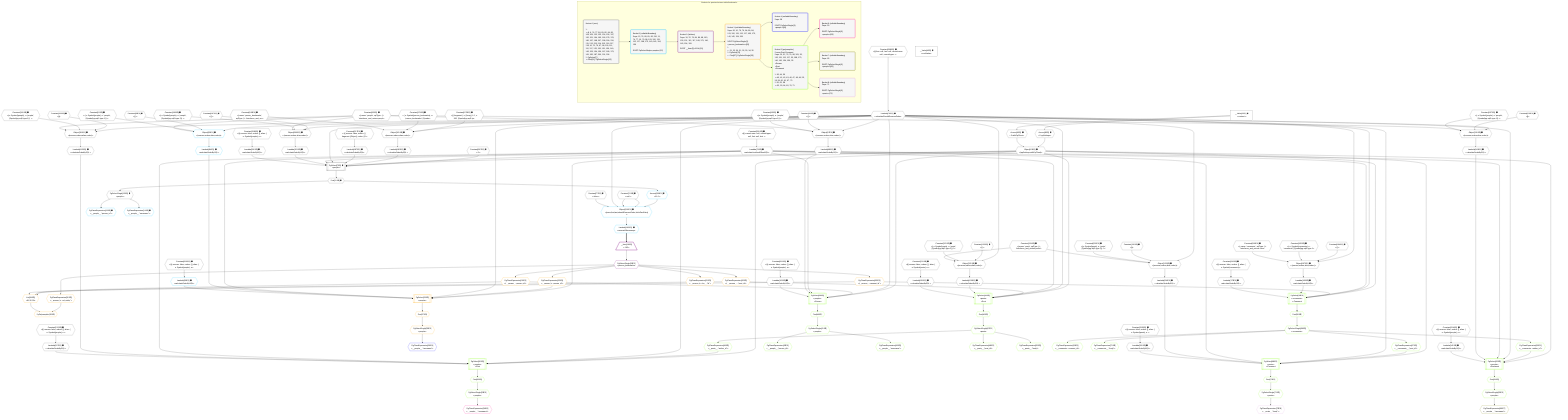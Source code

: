 %%{init: {'themeVariables': { 'fontSize': '12px'}}}%%
graph TD
    classDef path fill:#eee,stroke:#000,color:#000
    classDef plan fill:#fff,stroke-width:1px,color:#000
    classDef itemplan fill:#fff,stroke-width:2px,color:#000
    classDef unbatchedplan fill:#dff,stroke-width:1px,color:#000
    classDef sideeffectplan fill:#fcc,stroke-width:2px,color:#000
    classDef bucket fill:#f6f6f6,color:#000,stroke-width:2px,text-align:left


    %% plan dependencies
    PgSelect7[["PgSelect[7∈0] ➊<br />ᐸpeopleᐳ"]]:::plan
    Object10{{"Object[10∈0] ➊<br />ᐸ{pgSettings,withPgClient}ᐳ"}}:::plan
    Constant207{{"Constant[207∈0] ➊<br />ᐸ2ᐳ"}}:::plan
    Lambda79{{"Lambda[79∈0] ➊<br />ᐸcalculateLimitAndOffsetSQLᐳ"}}:::plan
    Lambda182{{"Lambda[182∈0] ➊<br />ᐸcalculateOrderBySQLᐳ"}}:::plan
    Lambda187{{"Lambda[187∈0] ➊<br />ᐸcalculateOrderBySQLᐳ"}}:::plan
    Lambda76{{"Lambda[76∈0] ➊<br />ᐸcalculateShouldReverseOrderᐳ"}}:::plan
    Lambda201{{"Lambda[201∈0] ➊<br />ᐸcalculateOrderBySQLᐳ"}}:::plan
    Lambda206{{"Lambda[206∈0] ➊<br />ᐸcalculateOrderBySQLᐳ"}}:::plan
    Object10 & Constant207 & Lambda79 & Lambda182 & Lambda187 & Lambda76 & Lambda79 & Lambda201 & Lambda206 --> PgSelect7
    Object97{{"Object[97∈0] ➊<br />ᐸ{reverse,orders,alias,codec}ᐳ"}}:::plan
    Constant94{{"Constant[94∈0] ➊<br />ᐸ[]ᐳ"}}:::plan
    Constant95{{"Constant[95∈0] ➊<br />ᐸ{ s: Symbol(people), n: 'people', [Symbol(pg-sql2-type-1)]: ᐳ"}}:::plan
    Constant82{{"Constant[82∈0] ➊<br />ᐸ{ name: 'people', sqlType: { t: 'interfaces_and_unions.peoplᐳ"}}:::plan
    Lambda76 & Constant94 & Constant95 & Constant82 --> Object97
    Object111{{"Object[111∈0] ➊<br />ᐸ{reverse,orders,alias,codec}ᐳ"}}:::plan
    Constant108{{"Constant[108∈0] ➊<br />ᐸ[]ᐳ"}}:::plan
    Constant109{{"Constant[109∈0] ➊<br />ᐸ{ s: Symbol(people), n: 'people', [Symbol(pg-sql2-type-1)]: ᐳ"}}:::plan
    Lambda76 & Constant108 & Constant109 & Constant82 --> Object111
    Object125{{"Object[125∈0] ➊<br />ᐸ{reverse,orders,alias,codec}ᐳ"}}:::plan
    Constant122{{"Constant[122∈0] ➊<br />ᐸ[]ᐳ"}}:::plan
    Constant123{{"Constant[123∈0] ➊<br />ᐸ{ s: Symbol(posts), n: 'posts', [Symbol(pg-sql2-type-1)]: 'Iᐳ"}}:::plan
    Constant124{{"Constant[124∈0] ➊<br />ᐸ{ name: 'posts', sqlType: { t: 'interfaces_and_unions.posts'ᐳ"}}:::plan
    Lambda76 & Constant122 & Constant123 & Constant124 --> Object125
    Object139{{"Object[139∈0] ➊<br />ᐸ{reverse,orders,alias,codec}ᐳ"}}:::plan
    Constant136{{"Constant[136∈0] ➊<br />ᐸ[]ᐳ"}}:::plan
    Constant137{{"Constant[137∈0] ➊<br />ᐸ{ s: Symbol(people), n: 'people', [Symbol(pg-sql2-type-1)]: ᐳ"}}:::plan
    Lambda76 & Constant136 & Constant137 & Constant82 --> Object139
    Object153{{"Object[153∈0] ➊<br />ᐸ{reverse,orders,alias,codec}ᐳ"}}:::plan
    Constant150{{"Constant[150∈0] ➊<br />ᐸ[]ᐳ"}}:::plan
    Constant151{{"Constant[151∈0] ➊<br />ᐸ{ s: Symbol(posts), n: 'posts', [Symbol(pg-sql2-type-1)]: 'Iᐳ"}}:::plan
    Lambda76 & Constant150 & Constant151 & Constant124 --> Object153
    Object167{{"Object[167∈0] ➊<br />ᐸ{reverse,orders,alias,codec}ᐳ"}}:::plan
    Constant164{{"Constant[164∈0] ➊<br />ᐸ[]ᐳ"}}:::plan
    Constant165{{"Constant[165∈0] ➊<br />ᐸ{ s: Symbol(comments), n: 'comments', [Symbol(pg-sql2-type-1ᐳ"}}:::plan
    Constant166{{"Constant[166∈0] ➊<br />ᐸ{ name: 'comments', sqlType: { t: 'interfaces_and_unions.comᐳ"}}:::plan
    Lambda76 & Constant164 & Constant165 & Constant166 --> Object167
    Object181{{"Object[181∈0] ➊<br />ᐸ{reverse,orders,alias,codec}ᐳ"}}:::plan
    Constant178{{"Constant[178∈0] ➊<br />ᐸ[ { fragment: { n: [Array], f: 0, c: 266, [Symbol(pg-sql2-tyᐳ"}}:::plan
    Constant179{{"Constant[179∈0] ➊<br />ᐸ{ s: Symbol(person_bookmarks), n: 'person_bookmarks', [Symboᐳ"}}:::plan
    Constant180{{"Constant[180∈0] ➊<br />ᐸ{ name: 'person_bookmarks', sqlType: { t: 'interfaces_and_unᐳ"}}:::plan
    Lambda76 & Constant178 & Constant179 & Constant180 --> Object181
    Object200{{"Object[200∈0] ➊<br />ᐸ{reverse,orders,alias,codec}ᐳ"}}:::plan
    Constant197{{"Constant[197∈0] ➊<br />ᐸ[]ᐳ"}}:::plan
    Constant198{{"Constant[198∈0] ➊<br />ᐸ{ s: Symbol(people), n: 'people', [Symbol(pg-sql2-type-1)]: ᐳ"}}:::plan
    Lambda76 & Constant197 & Constant198 & Constant82 --> Object200
    Access8{{"Access[8∈0] ➊<br />ᐸ2.pgSettingsᐳ"}}:::plan
    Access9{{"Access[9∈0] ➊<br />ᐸ2.withPgClientᐳ"}}:::plan
    Access8 & Access9 --> Object10
    __Value2["__Value[2∈0] ➊<br />ᐸcontextᐳ"]:::plan
    __Value2 --> Access8
    __Value2 --> Access9
    First11{{"First[11∈0] ➊"}}:::plan
    PgSelect7 --> First11
    PgSelectSingle12{{"PgSelectSingle[12∈0] ➊<br />ᐸpeopleᐳ"}}:::plan
    First11 --> PgSelectSingle12
    Constant208{{"Constant[208∈0] ➊<br />ᐸ§{ first: null, last: null, cursorLower: null, cursorUpper: ᐳ"}}:::plan
    Constant208 --> Lambda76
    Constant209{{"Constant[209∈0] ➊<br />ᐸ§{ cursorLower: null, cursorUpper: null, first: null, last: ᐳ"}}:::plan
    Constant209 --> Lambda79
    Lambda98{{"Lambda[98∈0] ➊<br />ᐸcalculateOrderBySQLᐳ"}}:::plan
    Object97 --> Lambda98
    Lambda103{{"Lambda[103∈0] ➊<br />ᐸcalculateOrderBySQLᐳ"}}:::plan
    Constant211{{"Constant[211∈0] ➊<br />ᐸ§{ reverse: false, orders: [], alias: { s: Symbol(people), nᐳ"}}:::plan
    Constant211 --> Lambda103
    Lambda112{{"Lambda[112∈0] ➊<br />ᐸcalculateOrderBySQLᐳ"}}:::plan
    Object111 --> Lambda112
    Lambda117{{"Lambda[117∈0] ➊<br />ᐸcalculateOrderBySQLᐳ"}}:::plan
    Constant212{{"Constant[212∈0] ➊<br />ᐸ§{ reverse: false, orders: [], alias: { s: Symbol(people), nᐳ"}}:::plan
    Constant212 --> Lambda117
    Lambda126{{"Lambda[126∈0] ➊<br />ᐸcalculateOrderBySQLᐳ"}}:::plan
    Object125 --> Lambda126
    Lambda131{{"Lambda[131∈0] ➊<br />ᐸcalculateOrderBySQLᐳ"}}:::plan
    Constant213{{"Constant[213∈0] ➊<br />ᐸ§{ reverse: false, orders: [], alias: { s: Symbol(posts), n:ᐳ"}}:::plan
    Constant213 --> Lambda131
    Lambda140{{"Lambda[140∈0] ➊<br />ᐸcalculateOrderBySQLᐳ"}}:::plan
    Object139 --> Lambda140
    Lambda145{{"Lambda[145∈0] ➊<br />ᐸcalculateOrderBySQLᐳ"}}:::plan
    Constant214{{"Constant[214∈0] ➊<br />ᐸ§{ reverse: false, orders: [], alias: { s: Symbol(people), nᐳ"}}:::plan
    Constant214 --> Lambda145
    Lambda154{{"Lambda[154∈0] ➊<br />ᐸcalculateOrderBySQLᐳ"}}:::plan
    Object153 --> Lambda154
    Lambda159{{"Lambda[159∈0] ➊<br />ᐸcalculateOrderBySQLᐳ"}}:::plan
    Constant215{{"Constant[215∈0] ➊<br />ᐸ§{ reverse: false, orders: [], alias: { s: Symbol(posts), n:ᐳ"}}:::plan
    Constant215 --> Lambda159
    Lambda168{{"Lambda[168∈0] ➊<br />ᐸcalculateOrderBySQLᐳ"}}:::plan
    Object167 --> Lambda168
    Lambda173{{"Lambda[173∈0] ➊<br />ᐸcalculateOrderBySQLᐳ"}}:::plan
    Constant216{{"Constant[216∈0] ➊<br />ᐸ§{ reverse: false, orders: [], alias: { s: Symbol(comments),ᐳ"}}:::plan
    Constant216 --> Lambda173
    Object181 --> Lambda182
    Constant217{{"Constant[217∈0] ➊<br />ᐸ§{ reverse: false, orders: [ { fragment: [Object], codec: [Oᐳ"}}:::plan
    Constant217 --> Lambda187
    Object200 --> Lambda201
    Constant218{{"Constant[218∈0] ➊<br />ᐸ§{ reverse: false, orders: [], alias: { s: Symbol(people), nᐳ"}}:::plan
    Constant218 --> Lambda206
    __Value4["__Value[4∈0] ➊<br />ᐸrootValueᐳ"]:::plan
    Constant74{{"Constant[74∈0] ➊<br />ᐸnullᐳ"}}:::plan
    Constant77{{"Constant[77∈0] ➊<br />ᐸfalseᐳ"}}:::plan
    Constant80{{"Constant[80∈0] ➊<br />ᐸ[]ᐳ"}}:::plan
    Constant81{{"Constant[81∈0] ➊<br />ᐸ{ s: Symbol(people), n: 'people', [Symbol(pg-sql2-type-1)]: ᐳ"}}:::plan
    Constant210{{"Constant[210∈0] ➊<br />ᐸ§{ reverse: false, orders: [], alias: { s: Symbol(people), nᐳ"}}:::plan
    Object191{{"Object[191∈1] ➊<br />ᐸ{rows,first,last,shouldReverseOrder,fetchOneExtra}ᐳ"}}:::plan
    Access189{{"Access[189∈1] ➊<br />ᐸ11.0ᐳ"}}:::plan
    Access189 & Constant74 & Constant74 & Lambda76 & Constant77 --> Object191
    Object83{{"Object[83∈1] ➊<br />ᐸ{reverse,orders,alias,codec}ᐳ"}}:::plan
    Lambda76 & Constant80 & Constant81 & Constant82 --> Object83
    PgClassExpression13{{"PgClassExpression[13∈1] ➊<br />ᐸ__people__.”person_id”ᐳ"}}:::plan
    PgSelectSingle12 --> PgClassExpression13
    PgClassExpression14{{"PgClassExpression[14∈1] ➊<br />ᐸ__people__.”username”ᐳ"}}:::plan
    PgSelectSingle12 --> PgClassExpression14
    Lambda84{{"Lambda[84∈1] ➊<br />ᐸcalculateOrderBySQLᐳ"}}:::plan
    Object83 --> Lambda84
    Lambda89{{"Lambda[89∈1] ➊<br />ᐸcalculateOrderBySQLᐳ"}}:::plan
    Constant210 --> Lambda89
    First11 --> Access189
    Lambda192{{"Lambda[192∈1] ➊<br />ᐸreverseIfNecessaryᐳ"}}:::plan
    Object191 --> Lambda192
    __Item19[/"__Item[19∈2]<br />ᐸ192ᐳ"\]:::itemplan
    Lambda192 ==> __Item19
    PgSelectSingle20{{"PgSelectSingle[20∈2]<br />ᐸperson_bookmarksᐳ"}}:::plan
    __Item19 --> PgSelectSingle20
    PgSelect23[["PgSelect[23∈3]<br />ᐸpeopleᐳ"]]:::plan
    PgClassExpression22{{"PgClassExpression[22∈3]<br />ᐸ__person_b...person_id”ᐳ"}}:::plan
    Object10 & PgClassExpression22 & Lambda76 & Lambda79 & Lambda84 & Lambda89 --> PgSelect23
    List34{{"List[34∈3]<br />ᐸ31,32,33ᐳ"}}:::plan
    PgClassExpression31{{"PgClassExpression[31∈3]<br />ᐸ(__person_...person_id”ᐳ"}}:::plan
    PgClassExpression32{{"PgClassExpression[32∈3]<br />ᐸ(__person_....”post_id”ᐳ"}}:::plan
    PgClassExpression33{{"PgClassExpression[33∈3]<br />ᐸ(__person_...omment_id”ᐳ"}}:::plan
    PgClassExpression31 & PgClassExpression32 & PgClassExpression33 --> List34
    PgPolymorphic35{{"PgPolymorphic[35∈3]"}}:::plan
    PgClassExpression30{{"PgClassExpression[30∈3]<br />ᐸ__person_b...ed_entity”ᐳ"}}:::plan
    PgClassExpression30 & List34 --> PgPolymorphic35
    PgClassExpression21{{"PgClassExpression[21∈3]<br />ᐸ__person_b...rks__.”id”ᐳ"}}:::plan
    PgSelectSingle20 --> PgClassExpression21
    PgSelectSingle20 --> PgClassExpression22
    First27{{"First[27∈3]"}}:::plan
    PgSelect23 --> First27
    PgSelectSingle28{{"PgSelectSingle[28∈3]<br />ᐸpeopleᐳ"}}:::plan
    First27 --> PgSelectSingle28
    PgSelectSingle20 --> PgClassExpression30
    PgSelectSingle20 --> PgClassExpression31
    PgSelectSingle20 --> PgClassExpression32
    PgSelectSingle20 --> PgClassExpression33
    PgClassExpression29{{"PgClassExpression[29∈4]<br />ᐸ__people__.”username”ᐳ"}}:::plan
    PgSelectSingle28 --> PgClassExpression29
    PgSelect36[["PgSelect[36∈5]<br />ᐸpeopleᐳ<br />ᐳPerson"]]:::plan
    Object10 & PgClassExpression31 & Lambda76 & Lambda79 & Lambda98 & Lambda103 --> PgSelect36
    PgSelect44[["PgSelect[44∈5]<br />ᐸpostsᐳ<br />ᐳPost"]]:::plan
    Object10 & PgClassExpression32 & Lambda76 & Lambda79 & Lambda126 & Lambda131 --> PgSelect44
    PgSelect50[["PgSelect[50∈5]<br />ᐸpeopleᐳ<br />ᐳPost"]]:::plan
    PgClassExpression49{{"PgClassExpression[49∈5]<br />ᐸ__posts__.”author_id”ᐳ"}}:::plan
    Object10 & PgClassExpression49 & Lambda76 & Lambda79 & Lambda112 & Lambda117 --> PgSelect50
    PgSelect56[["PgSelect[56∈5]<br />ᐸcommentsᐳ<br />ᐳComment"]]:::plan
    Object10 & PgClassExpression33 & Lambda76 & Lambda79 & Lambda168 & Lambda173 --> PgSelect56
    PgSelect62[["PgSelect[62∈5]<br />ᐸpeopleᐳ<br />ᐳComment"]]:::plan
    PgClassExpression61{{"PgClassExpression[61∈5]<br />ᐸ__comments...author_id”ᐳ"}}:::plan
    Object10 & PgClassExpression61 & Lambda76 & Lambda79 & Lambda140 & Lambda145 --> PgSelect62
    PgSelect68[["PgSelect[68∈5]<br />ᐸpostsᐳ<br />ᐳComment"]]:::plan
    PgClassExpression67{{"PgClassExpression[67∈5]<br />ᐸ__comments__.”post_id”ᐳ"}}:::plan
    Object10 & PgClassExpression67 & Lambda76 & Lambda79 & Lambda154 & Lambda159 --> PgSelect68
    First40{{"First[40∈5]"}}:::plan
    PgSelect36 --> First40
    PgSelectSingle41{{"PgSelectSingle[41∈5]<br />ᐸpeopleᐳ"}}:::plan
    First40 --> PgSelectSingle41
    PgClassExpression42{{"PgClassExpression[42∈5]<br />ᐸ__people__.”person_id”ᐳ"}}:::plan
    PgSelectSingle41 --> PgClassExpression42
    PgClassExpression43{{"PgClassExpression[43∈5]<br />ᐸ__people__.”username”ᐳ"}}:::plan
    PgSelectSingle41 --> PgClassExpression43
    First46{{"First[46∈5]"}}:::plan
    PgSelect44 --> First46
    PgSelectSingle47{{"PgSelectSingle[47∈5]<br />ᐸpostsᐳ"}}:::plan
    First46 --> PgSelectSingle47
    PgClassExpression48{{"PgClassExpression[48∈5]<br />ᐸ__posts__.”post_id”ᐳ"}}:::plan
    PgSelectSingle47 --> PgClassExpression48
    PgSelectSingle47 --> PgClassExpression49
    First52{{"First[52∈5]"}}:::plan
    PgSelect50 --> First52
    PgSelectSingle53{{"PgSelectSingle[53∈5]<br />ᐸpeopleᐳ"}}:::plan
    First52 --> PgSelectSingle53
    PgClassExpression55{{"PgClassExpression[55∈5]<br />ᐸ__posts__.”body”ᐳ"}}:::plan
    PgSelectSingle47 --> PgClassExpression55
    First58{{"First[58∈5]"}}:::plan
    PgSelect56 --> First58
    PgSelectSingle59{{"PgSelectSingle[59∈5]<br />ᐸcommentsᐳ"}}:::plan
    First58 --> PgSelectSingle59
    PgClassExpression60{{"PgClassExpression[60∈5]<br />ᐸ__comments...omment_id”ᐳ"}}:::plan
    PgSelectSingle59 --> PgClassExpression60
    PgSelectSingle59 --> PgClassExpression61
    First64{{"First[64∈5]"}}:::plan
    PgSelect62 --> First64
    PgSelectSingle65{{"PgSelectSingle[65∈5]<br />ᐸpeopleᐳ"}}:::plan
    First64 --> PgSelectSingle65
    PgSelectSingle59 --> PgClassExpression67
    First70{{"First[70∈5]"}}:::plan
    PgSelect68 --> First70
    PgSelectSingle71{{"PgSelectSingle[71∈5]<br />ᐸpostsᐳ"}}:::plan
    First70 --> PgSelectSingle71
    PgClassExpression73{{"PgClassExpression[73∈5]<br />ᐸ__comments__.”body”ᐳ"}}:::plan
    PgSelectSingle59 --> PgClassExpression73
    PgClassExpression54{{"PgClassExpression[54∈6]<br />ᐸ__people__.”username”ᐳ"}}:::plan
    PgSelectSingle53 --> PgClassExpression54
    PgClassExpression66{{"PgClassExpression[66∈7]<br />ᐸ__people__.”username”ᐳ"}}:::plan
    PgSelectSingle65 --> PgClassExpression66
    PgClassExpression72{{"PgClassExpression[72∈8]<br />ᐸ__posts__.”body”ᐳ"}}:::plan
    PgSelectSingle71 --> PgClassExpression72

    %% define steps

    subgraph "Buckets for queries/unions-table/bookmarks"
    Bucket0("Bucket 0 (root)<br /><br />1: <br />ᐳ: 8, 9, 74, 77, 80, 81, 82, 94, 95, 108, 109, 122, 123, 124, 136, 137, 150, 151, 164, 165, 166, 178, 179, 180, 197, 198, 207, 208, 209, 210, 211, 212, 213, 214, 215, 216, 217, 218, 10, 76, 79, 97, 98, 103, 111, 112, 117, 125, 126, 131, 139, 140, 145, 153, 154, 159, 167, 168, 173, 181, 182, 187, 200, 201, 206<br />2: PgSelect[7]<br />ᐳ: First[11], PgSelectSingle[12]"):::bucket
    classDef bucket0 stroke:#696969
    class Bucket0,__Value2,__Value4,PgSelect7,Access8,Access9,Object10,First11,PgSelectSingle12,Constant74,Lambda76,Constant77,Lambda79,Constant80,Constant81,Constant82,Constant94,Constant95,Object97,Lambda98,Lambda103,Constant108,Constant109,Object111,Lambda112,Lambda117,Constant122,Constant123,Constant124,Object125,Lambda126,Lambda131,Constant136,Constant137,Object139,Lambda140,Lambda145,Constant150,Constant151,Object153,Lambda154,Lambda159,Constant164,Constant165,Constant166,Object167,Lambda168,Lambda173,Constant178,Constant179,Constant180,Object181,Lambda182,Lambda187,Constant197,Constant198,Object200,Lambda201,Lambda206,Constant207,Constant208,Constant209,Constant210,Constant211,Constant212,Constant213,Constant214,Constant215,Constant216,Constant217,Constant218 bucket0
    Bucket1("Bucket 1 (nullableBoundary)<br />Deps: 12, 76, 80, 81, 82, 210, 11, 74, 77, 10, 79, 98, 103, 126, 131, 112, 117, 168, 173, 140, 145, 154, 159<br /><br />ROOT PgSelectSingleᐸpeopleᐳ[12]"):::bucket
    classDef bucket1 stroke:#00bfff
    class Bucket1,PgClassExpression13,PgClassExpression14,Object83,Lambda84,Lambda89,Access189,Object191,Lambda192 bucket1
    Bucket2("Bucket 2 (listItem)<br />Deps: 10, 76, 79, 84, 89, 98, 103, 126, 131, 112, 117, 168, 173, 140, 145, 154, 159<br /><br />ROOT __Item{2}ᐸ192ᐳ[19]"):::bucket
    classDef bucket2 stroke:#7f007f
    class Bucket2,__Item19,PgSelectSingle20 bucket2
    Bucket3("Bucket 3 (nullableBoundary)<br />Deps: 20, 10, 76, 79, 84, 89, 98, 103, 126, 131, 112, 117, 168, 173, 140, 145, 154, 159<br /><br />ROOT PgSelectSingle{2}ᐸperson_bookmarksᐳ[20]<br />1: <br />ᐳ: 21, 22, 30, 31, 32, 33, 34, 35<br />2: PgSelect[23]<br />ᐳ: First[27], PgSelectSingle[28]"):::bucket
    classDef bucket3 stroke:#ffa500
    class Bucket3,PgClassExpression21,PgClassExpression22,PgSelect23,First27,PgSelectSingle28,PgClassExpression30,PgClassExpression31,PgClassExpression32,PgClassExpression33,List34,PgPolymorphic35 bucket3
    Bucket4("Bucket 4 (nullableBoundary)<br />Deps: 28<br /><br />ROOT PgSelectSingle{3}ᐸpeopleᐳ[28]"):::bucket
    classDef bucket4 stroke:#0000ff
    class Bucket4,PgClassExpression29 bucket4
    Bucket5("Bucket 5 (polymorphic)<br />Person,Post,Comment<br />Deps: 10, 31, 76, 79, 98, 103, 32, 126, 131, 112, 117, 33, 168, 173, 140, 145, 154, 159, 35<br />ᐳPerson<br />ᐳPost<br />ᐳComment<br /><br />1: 36, 44, 56<br />ᐳ: 40, 41, 42, 43, 46, 47, 48, 49, 55, 58, 59, 60, 61, 67, 73<br />2: 50, 62, 68<br />ᐳ: 52, 53, 64, 65, 70, 71"):::bucket
    classDef bucket5 stroke:#7fff00
    class Bucket5,PgSelect36,First40,PgSelectSingle41,PgClassExpression42,PgClassExpression43,PgSelect44,First46,PgSelectSingle47,PgClassExpression48,PgClassExpression49,PgSelect50,First52,PgSelectSingle53,PgClassExpression55,PgSelect56,First58,PgSelectSingle59,PgClassExpression60,PgClassExpression61,PgSelect62,First64,PgSelectSingle65,PgClassExpression67,PgSelect68,First70,PgSelectSingle71,PgClassExpression73 bucket5
    Bucket6("Bucket 6 (nullableBoundary)<br />Deps: 53<br /><br />ROOT PgSelectSingle{5}ᐸpeopleᐳ[53]"):::bucket
    classDef bucket6 stroke:#ff1493
    class Bucket6,PgClassExpression54 bucket6
    Bucket7("Bucket 7 (nullableBoundary)<br />Deps: 65<br /><br />ROOT PgSelectSingle{5}ᐸpeopleᐳ[65]"):::bucket
    classDef bucket7 stroke:#808000
    class Bucket7,PgClassExpression66 bucket7
    Bucket8("Bucket 8 (nullableBoundary)<br />Deps: 71<br /><br />ROOT PgSelectSingle{5}ᐸpostsᐳ[71]"):::bucket
    classDef bucket8 stroke:#dda0dd
    class Bucket8,PgClassExpression72 bucket8
    Bucket0 --> Bucket1
    Bucket1 --> Bucket2
    Bucket2 --> Bucket3
    Bucket3 --> Bucket4 & Bucket5
    Bucket5 --> Bucket6 & Bucket7 & Bucket8
    end